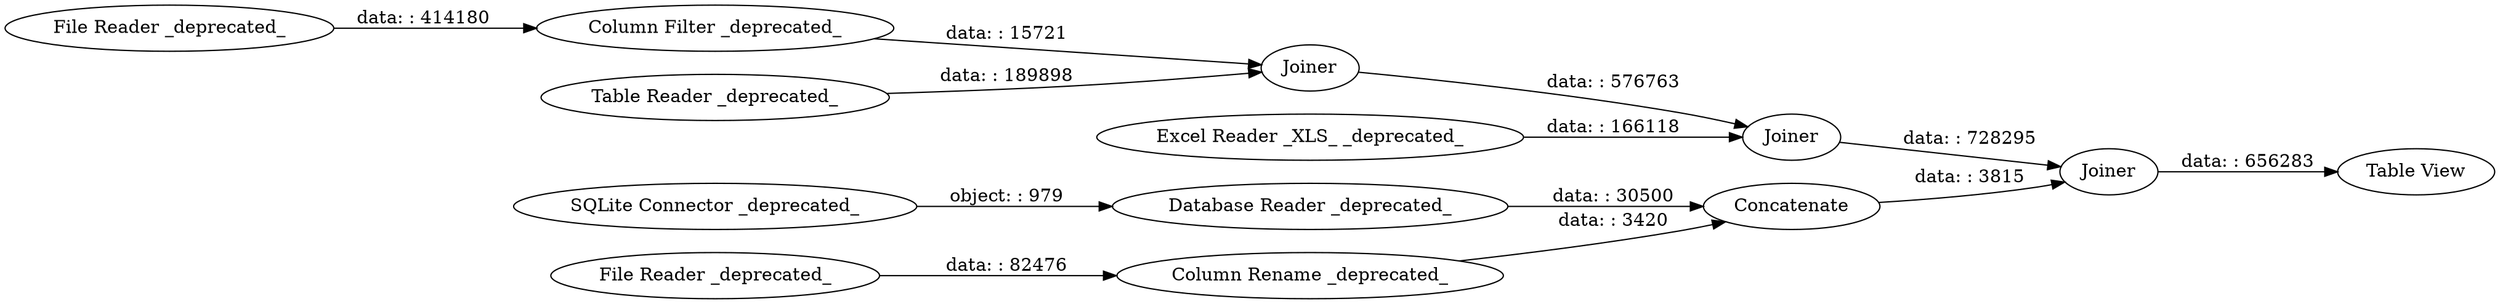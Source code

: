 digraph {
	"-2502683691017138766_156" [label="Column Rename _deprecated_"]
	"-2502683691017138766_245" [label=Joiner]
	"6726640365335871290_248" [label="Table View"]
	"-2502683691017138766_243" [label=Joiner]
	"-2502683691017138766_244" [label=Joiner]
	"-2502683691017138766_152" [label="Column Filter _deprecated_"]
	"-2502683691017138766_232" [label="File Reader _deprecated_"]
	"-2502683691017138766_233" [label="Table Reader _deprecated_"]
	"-2502683691017138766_238" [label="Database Reader _deprecated_"]
	"-2502683691017138766_239" [label="SQLite Connector _deprecated_"]
	"-2502683691017138766_236" [label="File Reader _deprecated_"]
	"-2502683691017138766_241" [label="Excel Reader _XLS_ _deprecated_"]
	"-2502683691017138766_246" [label=Concatenate]
	"-2502683691017138766_244" -> "-2502683691017138766_245" [label="data: : 728295"]
	"-2502683691017138766_245" -> "6726640365335871290_248" [label="data: : 656283"]
	"-2502683691017138766_236" -> "-2502683691017138766_156" [label="data: : 82476"]
	"-2502683691017138766_152" -> "-2502683691017138766_243" [label="data: : 15721"]
	"-2502683691017138766_241" -> "-2502683691017138766_244" [label="data: : 166118"]
	"-2502683691017138766_156" -> "-2502683691017138766_246" [label="data: : 3420"]
	"-2502683691017138766_232" -> "-2502683691017138766_152" [label="data: : 414180"]
	"-2502683691017138766_233" -> "-2502683691017138766_243" [label="data: : 189898"]
	"-2502683691017138766_243" -> "-2502683691017138766_244" [label="data: : 576763"]
	"-2502683691017138766_239" -> "-2502683691017138766_238" [label="object: : 979"]
	"-2502683691017138766_238" -> "-2502683691017138766_246" [label="data: : 30500"]
	"-2502683691017138766_246" -> "-2502683691017138766_245" [label="data: : 3815"]
	rankdir=LR
}
